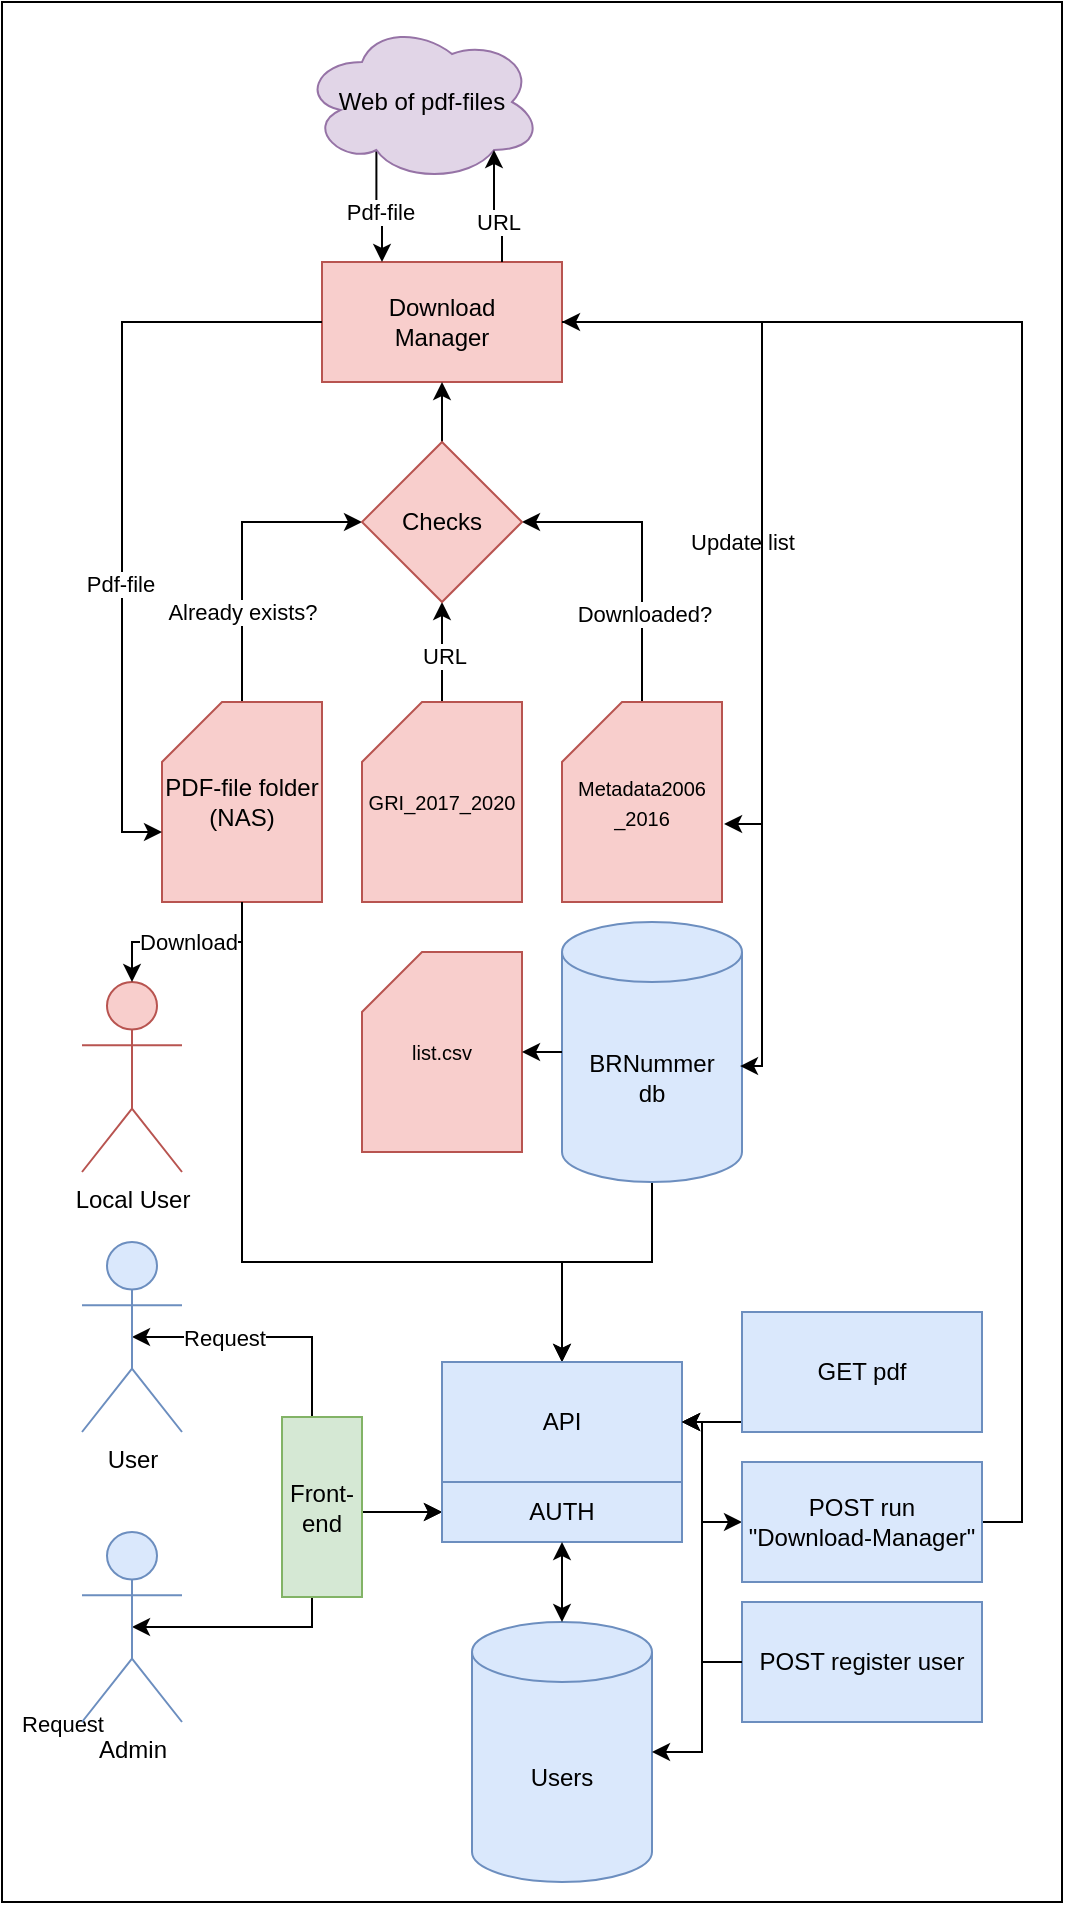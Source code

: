 <mxfile version="24.2.3" type="device">
  <diagram name="Side-1" id="DkK2Di8HYiKeLqJ8IuG8">
    <mxGraphModel dx="1434" dy="738" grid="1" gridSize="10" guides="1" tooltips="1" connect="1" arrows="1" fold="1" page="1" pageScale="1" pageWidth="827" pageHeight="1169" math="0" shadow="0">
      <root>
        <mxCell id="0" />
        <mxCell id="1" parent="0" />
        <mxCell id="eEYf0YfA6NWy8jPU72UB-71" value="" style="rounded=0;whiteSpace=wrap;html=1;" vertex="1" parent="1">
          <mxGeometry width="530" height="950" as="geometry" />
        </mxCell>
        <mxCell id="eEYf0YfA6NWy8jPU72UB-1" value="Download&lt;br&gt;Manager" style="rounded=0;whiteSpace=wrap;html=1;fillColor=#f8cecc;strokeColor=#b85450;" vertex="1" parent="1">
          <mxGeometry x="160" y="130" width="120" height="60" as="geometry" />
        </mxCell>
        <mxCell id="eEYf0YfA6NWy8jPU72UB-13" style="edgeStyle=orthogonalEdgeStyle;rounded=0;orthogonalLoop=1;jettySize=auto;html=1;exitX=0.5;exitY=0;exitDx=0;exitDy=0;exitPerimeter=0;entryX=0;entryY=0.5;entryDx=0;entryDy=0;" edge="1" parent="1" source="eEYf0YfA6NWy8jPU72UB-2" target="eEYf0YfA6NWy8jPU72UB-6">
          <mxGeometry relative="1" as="geometry" />
        </mxCell>
        <mxCell id="eEYf0YfA6NWy8jPU72UB-14" value="Already exists?" style="edgeLabel;html=1;align=center;verticalAlign=middle;resizable=0;points=[];" vertex="1" connectable="0" parent="eEYf0YfA6NWy8jPU72UB-13">
          <mxGeometry x="-0.4" relative="1" as="geometry">
            <mxPoint as="offset" />
          </mxGeometry>
        </mxCell>
        <mxCell id="eEYf0YfA6NWy8jPU72UB-54" style="edgeStyle=orthogonalEdgeStyle;rounded=0;orthogonalLoop=1;jettySize=auto;html=1;exitX=0.5;exitY=1;exitDx=0;exitDy=0;exitPerimeter=0;" edge="1" parent="1" source="eEYf0YfA6NWy8jPU72UB-2" target="eEYf0YfA6NWy8jPU72UB-28">
          <mxGeometry relative="1" as="geometry">
            <Array as="points">
              <mxPoint x="120" y="630" />
              <mxPoint x="280" y="630" />
            </Array>
          </mxGeometry>
        </mxCell>
        <mxCell id="eEYf0YfA6NWy8jPU72UB-2" value="PDF-file folder&lt;div&gt;(NAS)&lt;/div&gt;" style="shape=card;whiteSpace=wrap;html=1;fillColor=#f8cecc;strokeColor=#b85450;" vertex="1" parent="1">
          <mxGeometry x="80" y="350" width="80" height="100" as="geometry" />
        </mxCell>
        <mxCell id="eEYf0YfA6NWy8jPU72UB-9" style="edgeStyle=orthogonalEdgeStyle;rounded=0;orthogonalLoop=1;jettySize=auto;html=1;exitX=0.5;exitY=0;exitDx=0;exitDy=0;exitPerimeter=0;entryX=0.5;entryY=1;entryDx=0;entryDy=0;" edge="1" parent="1" source="eEYf0YfA6NWy8jPU72UB-3" target="eEYf0YfA6NWy8jPU72UB-6">
          <mxGeometry relative="1" as="geometry" />
        </mxCell>
        <mxCell id="eEYf0YfA6NWy8jPU72UB-12" value="URL" style="edgeLabel;html=1;align=center;verticalAlign=middle;resizable=0;points=[];" vertex="1" connectable="0" parent="eEYf0YfA6NWy8jPU72UB-9">
          <mxGeometry x="-0.08" y="-1" relative="1" as="geometry">
            <mxPoint as="offset" />
          </mxGeometry>
        </mxCell>
        <mxCell id="eEYf0YfA6NWy8jPU72UB-3" value="&lt;font style=&quot;font-size: 10px;&quot;&gt;GRI_2017_2020&lt;/font&gt;" style="shape=card;whiteSpace=wrap;html=1;fillColor=#f8cecc;strokeColor=#b85450;" vertex="1" parent="1">
          <mxGeometry x="180" y="350" width="80" height="100" as="geometry" />
        </mxCell>
        <mxCell id="eEYf0YfA6NWy8jPU72UB-7" style="edgeStyle=orthogonalEdgeStyle;rounded=0;orthogonalLoop=1;jettySize=auto;html=1;exitX=0.5;exitY=0;exitDx=0;exitDy=0;exitPerimeter=0;entryX=1;entryY=0.5;entryDx=0;entryDy=0;" edge="1" parent="1" source="eEYf0YfA6NWy8jPU72UB-4" target="eEYf0YfA6NWy8jPU72UB-6">
          <mxGeometry relative="1" as="geometry" />
        </mxCell>
        <mxCell id="eEYf0YfA6NWy8jPU72UB-11" value="Downloaded?" style="edgeLabel;html=1;align=center;verticalAlign=middle;resizable=0;points=[];" vertex="1" connectable="0" parent="eEYf0YfA6NWy8jPU72UB-7">
          <mxGeometry x="-0.413" y="-1" relative="1" as="geometry">
            <mxPoint as="offset" />
          </mxGeometry>
        </mxCell>
        <mxCell id="eEYf0YfA6NWy8jPU72UB-4" value="&lt;span style=&quot;font-size: 10px;&quot;&gt;Metadata2006&lt;/span&gt;&lt;div&gt;&lt;span style=&quot;font-size: 10px;&quot;&gt;_2016&lt;/span&gt;&lt;/div&gt;" style="shape=card;whiteSpace=wrap;html=1;fillColor=#f8cecc;strokeColor=#b85450;" vertex="1" parent="1">
          <mxGeometry x="280" y="350" width="80" height="100" as="geometry" />
        </mxCell>
        <mxCell id="eEYf0YfA6NWy8jPU72UB-18" style="edgeStyle=orthogonalEdgeStyle;rounded=0;orthogonalLoop=1;jettySize=auto;html=1;exitX=0.31;exitY=0.8;exitDx=0;exitDy=0;exitPerimeter=0;entryX=0.25;entryY=0;entryDx=0;entryDy=0;" edge="1" parent="1" source="eEYf0YfA6NWy8jPU72UB-5" target="eEYf0YfA6NWy8jPU72UB-1">
          <mxGeometry relative="1" as="geometry" />
        </mxCell>
        <mxCell id="eEYf0YfA6NWy8jPU72UB-20" value="Pdf-file" style="edgeLabel;html=1;align=center;verticalAlign=middle;resizable=0;points=[];" vertex="1" connectable="0" parent="eEYf0YfA6NWy8jPU72UB-18">
          <mxGeometry x="0.054" y="2" relative="1" as="geometry">
            <mxPoint as="offset" />
          </mxGeometry>
        </mxCell>
        <mxCell id="eEYf0YfA6NWy8jPU72UB-5" value="Web of pdf-files" style="ellipse;shape=cloud;whiteSpace=wrap;html=1;fillColor=#e1d5e7;strokeColor=#9673a6;" vertex="1" parent="1">
          <mxGeometry x="150" y="10" width="120" height="80" as="geometry" />
        </mxCell>
        <mxCell id="eEYf0YfA6NWy8jPU72UB-15" style="edgeStyle=orthogonalEdgeStyle;rounded=0;orthogonalLoop=1;jettySize=auto;html=1;exitX=0.5;exitY=0;exitDx=0;exitDy=0;entryX=0.5;entryY=1;entryDx=0;entryDy=0;" edge="1" parent="1" source="eEYf0YfA6NWy8jPU72UB-6" target="eEYf0YfA6NWy8jPU72UB-1">
          <mxGeometry relative="1" as="geometry" />
        </mxCell>
        <mxCell id="eEYf0YfA6NWy8jPU72UB-6" value="Checks" style="rhombus;whiteSpace=wrap;html=1;fillColor=#f8cecc;strokeColor=#b85450;" vertex="1" parent="1">
          <mxGeometry x="180" y="220" width="80" height="80" as="geometry" />
        </mxCell>
        <mxCell id="eEYf0YfA6NWy8jPU72UB-17" style="edgeStyle=orthogonalEdgeStyle;rounded=0;orthogonalLoop=1;jettySize=auto;html=1;exitX=0.75;exitY=0;exitDx=0;exitDy=0;entryX=0.8;entryY=0.8;entryDx=0;entryDy=0;entryPerimeter=0;" edge="1" parent="1" source="eEYf0YfA6NWy8jPU72UB-1" target="eEYf0YfA6NWy8jPU72UB-5">
          <mxGeometry relative="1" as="geometry" />
        </mxCell>
        <mxCell id="eEYf0YfA6NWy8jPU72UB-19" value="URL" style="edgeLabel;html=1;align=center;verticalAlign=middle;resizable=0;points=[];" vertex="1" connectable="0" parent="eEYf0YfA6NWy8jPU72UB-17">
          <mxGeometry x="-0.267" relative="1" as="geometry">
            <mxPoint as="offset" />
          </mxGeometry>
        </mxCell>
        <mxCell id="eEYf0YfA6NWy8jPU72UB-21" style="edgeStyle=orthogonalEdgeStyle;rounded=0;orthogonalLoop=1;jettySize=auto;html=1;exitX=0;exitY=0.5;exitDx=0;exitDy=0;entryX=0;entryY=0;entryDx=0;entryDy=65;entryPerimeter=0;" edge="1" parent="1" source="eEYf0YfA6NWy8jPU72UB-1" target="eEYf0YfA6NWy8jPU72UB-2">
          <mxGeometry relative="1" as="geometry" />
        </mxCell>
        <mxCell id="eEYf0YfA6NWy8jPU72UB-22" value="Pdf-file" style="edgeLabel;html=1;align=center;verticalAlign=middle;resizable=0;points=[];" vertex="1" connectable="0" parent="eEYf0YfA6NWy8jPU72UB-21">
          <mxGeometry x="0.232" y="-1" relative="1" as="geometry">
            <mxPoint as="offset" />
          </mxGeometry>
        </mxCell>
        <mxCell id="eEYf0YfA6NWy8jPU72UB-23" style="edgeStyle=orthogonalEdgeStyle;rounded=0;orthogonalLoop=1;jettySize=auto;html=1;exitX=1;exitY=0.5;exitDx=0;exitDy=0;entryX=1.013;entryY=0.61;entryDx=0;entryDy=0;entryPerimeter=0;" edge="1" parent="1" source="eEYf0YfA6NWy8jPU72UB-1" target="eEYf0YfA6NWy8jPU72UB-4">
          <mxGeometry relative="1" as="geometry" />
        </mxCell>
        <mxCell id="eEYf0YfA6NWy8jPU72UB-24" value="Update list" style="edgeLabel;html=1;align=center;verticalAlign=middle;resizable=0;points=[];" vertex="1" connectable="0" parent="eEYf0YfA6NWy8jPU72UB-23">
          <mxGeometry x="0.205" y="4" relative="1" as="geometry">
            <mxPoint x="-14" y="-13" as="offset" />
          </mxGeometry>
        </mxCell>
        <mxCell id="eEYf0YfA6NWy8jPU72UB-52" style="edgeStyle=orthogonalEdgeStyle;rounded=0;orthogonalLoop=1;jettySize=auto;html=1;exitX=0.5;exitY=1;exitDx=0;exitDy=0;exitPerimeter=0;entryX=0.5;entryY=0;entryDx=0;entryDy=0;" edge="1" parent="1" source="eEYf0YfA6NWy8jPU72UB-25" target="eEYf0YfA6NWy8jPU72UB-28">
          <mxGeometry relative="1" as="geometry">
            <Array as="points">
              <mxPoint x="325" y="630" />
              <mxPoint x="280" y="630" />
            </Array>
          </mxGeometry>
        </mxCell>
        <mxCell id="eEYf0YfA6NWy8jPU72UB-25" value="BRNummer&lt;div&gt;db&lt;/div&gt;" style="shape=cylinder3;whiteSpace=wrap;html=1;boundedLbl=1;backgroundOutline=1;size=15;fillColor=#dae8fc;strokeColor=#6c8ebf;" vertex="1" parent="1">
          <mxGeometry x="280" y="460" width="90" height="130" as="geometry" />
        </mxCell>
        <mxCell id="eEYf0YfA6NWy8jPU72UB-26" style="edgeStyle=orthogonalEdgeStyle;rounded=0;orthogonalLoop=1;jettySize=auto;html=1;exitX=1;exitY=0.5;exitDx=0;exitDy=0;entryX=0.989;entryY=0.554;entryDx=0;entryDy=0;entryPerimeter=0;" edge="1" parent="1" source="eEYf0YfA6NWy8jPU72UB-1" target="eEYf0YfA6NWy8jPU72UB-25">
          <mxGeometry relative="1" as="geometry">
            <Array as="points">
              <mxPoint x="380" y="160" />
              <mxPoint x="380" y="532" />
            </Array>
          </mxGeometry>
        </mxCell>
        <mxCell id="eEYf0YfA6NWy8jPU72UB-27" value="Users" style="shape=cylinder3;whiteSpace=wrap;html=1;boundedLbl=1;backgroundOutline=1;size=15;fillColor=#dae8fc;strokeColor=#6c8ebf;" vertex="1" parent="1">
          <mxGeometry x="235" y="810" width="90" height="130" as="geometry" />
        </mxCell>
        <mxCell id="eEYf0YfA6NWy8jPU72UB-28" value="API" style="rounded=0;whiteSpace=wrap;html=1;fillColor=#dae8fc;strokeColor=#6c8ebf;" vertex="1" parent="1">
          <mxGeometry x="220" y="680" width="120" height="60" as="geometry" />
        </mxCell>
        <mxCell id="eEYf0YfA6NWy8jPU72UB-50" style="edgeStyle=orthogonalEdgeStyle;rounded=0;orthogonalLoop=1;jettySize=auto;html=1;exitX=0.5;exitY=0.5;exitDx=0;exitDy=0;exitPerimeter=0;entryX=0;entryY=0.5;entryDx=0;entryDy=0;startArrow=classic;startFill=1;" edge="1" parent="1" source="eEYf0YfA6NWy8jPU72UB-29" target="eEYf0YfA6NWy8jPU72UB-36">
          <mxGeometry relative="1" as="geometry" />
        </mxCell>
        <mxCell id="eEYf0YfA6NWy8jPU72UB-56" value="Request" style="edgeLabel;html=1;align=center;verticalAlign=middle;resizable=0;points=[];" vertex="1" connectable="0" parent="eEYf0YfA6NWy8jPU72UB-50">
          <mxGeometry x="-0.621" y="-3" relative="1" as="geometry">
            <mxPoint y="-3" as="offset" />
          </mxGeometry>
        </mxCell>
        <mxCell id="eEYf0YfA6NWy8jPU72UB-29" value="User" style="shape=umlActor;verticalLabelPosition=bottom;verticalAlign=top;html=1;outlineConnect=0;fillColor=#dae8fc;strokeColor=#6c8ebf;" vertex="1" parent="1">
          <mxGeometry x="40" y="620" width="50" height="95" as="geometry" />
        </mxCell>
        <mxCell id="eEYf0YfA6NWy8jPU72UB-51" style="edgeStyle=orthogonalEdgeStyle;rounded=0;orthogonalLoop=1;jettySize=auto;html=1;exitX=0.5;exitY=0.5;exitDx=0;exitDy=0;exitPerimeter=0;entryX=0;entryY=0.5;entryDx=0;entryDy=0;startArrow=classic;startFill=1;" edge="1" parent="1" source="eEYf0YfA6NWy8jPU72UB-33" target="eEYf0YfA6NWy8jPU72UB-36">
          <mxGeometry relative="1" as="geometry" />
        </mxCell>
        <mxCell id="eEYf0YfA6NWy8jPU72UB-55" value="Request" style="edgeLabel;html=1;align=center;verticalAlign=middle;resizable=0;points=[];" vertex="1" connectable="0" parent="eEYf0YfA6NWy8jPU72UB-51">
          <mxGeometry x="-0.586" y="-2" relative="1" as="geometry">
            <mxPoint x="-79" y="46" as="offset" />
          </mxGeometry>
        </mxCell>
        <mxCell id="eEYf0YfA6NWy8jPU72UB-33" value="Admin" style="shape=umlActor;verticalLabelPosition=bottom;verticalAlign=top;html=1;outlineConnect=0;fillColor=#dae8fc;strokeColor=#6c8ebf;" vertex="1" parent="1">
          <mxGeometry x="40" y="765" width="50" height="95" as="geometry" />
        </mxCell>
        <mxCell id="eEYf0YfA6NWy8jPU72UB-57" style="edgeStyle=orthogonalEdgeStyle;rounded=0;orthogonalLoop=1;jettySize=auto;html=1;exitX=0;exitY=0.5;exitDx=0;exitDy=0;entryX=1;entryY=0.5;entryDx=0;entryDy=0;" edge="1" parent="1" source="eEYf0YfA6NWy8jPU72UB-34" target="eEYf0YfA6NWy8jPU72UB-28">
          <mxGeometry relative="1" as="geometry">
            <Array as="points">
              <mxPoint x="370" y="710" />
            </Array>
          </mxGeometry>
        </mxCell>
        <mxCell id="eEYf0YfA6NWy8jPU72UB-34" value="GET pdf" style="rounded=0;whiteSpace=wrap;html=1;fillColor=#dae8fc;strokeColor=#6c8ebf;" vertex="1" parent="1">
          <mxGeometry x="370" y="655" width="120" height="60" as="geometry" />
        </mxCell>
        <mxCell id="eEYf0YfA6NWy8jPU72UB-58" style="edgeStyle=orthogonalEdgeStyle;rounded=0;orthogonalLoop=1;jettySize=auto;html=1;exitX=0;exitY=0.5;exitDx=0;exitDy=0;entryX=1;entryY=0.5;entryDx=0;entryDy=0;startArrow=classic;startFill=1;" edge="1" parent="1" source="eEYf0YfA6NWy8jPU72UB-35" target="eEYf0YfA6NWy8jPU72UB-28">
          <mxGeometry relative="1" as="geometry" />
        </mxCell>
        <mxCell id="eEYf0YfA6NWy8jPU72UB-59" style="edgeStyle=orthogonalEdgeStyle;rounded=0;orthogonalLoop=1;jettySize=auto;html=1;exitX=1;exitY=0.5;exitDx=0;exitDy=0;entryX=1;entryY=0.5;entryDx=0;entryDy=0;" edge="1" parent="1" source="eEYf0YfA6NWy8jPU72UB-35" target="eEYf0YfA6NWy8jPU72UB-1">
          <mxGeometry relative="1" as="geometry" />
        </mxCell>
        <mxCell id="eEYf0YfA6NWy8jPU72UB-35" value="POST run &quot;Download-Manager&quot;" style="rounded=0;whiteSpace=wrap;html=1;fillColor=#dae8fc;strokeColor=#6c8ebf;" vertex="1" parent="1">
          <mxGeometry x="370" y="730" width="120" height="60" as="geometry" />
        </mxCell>
        <mxCell id="eEYf0YfA6NWy8jPU72UB-36" value="AUTH" style="rounded=0;whiteSpace=wrap;html=1;fillColor=#dae8fc;strokeColor=#6c8ebf;" vertex="1" parent="1">
          <mxGeometry x="220" y="740" width="120" height="30" as="geometry" />
        </mxCell>
        <mxCell id="eEYf0YfA6NWy8jPU72UB-37" value="Local User" style="shape=umlActor;verticalLabelPosition=bottom;verticalAlign=top;html=1;outlineConnect=0;fillColor=#f8cecc;strokeColor=#b85450;" vertex="1" parent="1">
          <mxGeometry x="40" y="490" width="50" height="95" as="geometry" />
        </mxCell>
        <mxCell id="eEYf0YfA6NWy8jPU72UB-40" style="edgeStyle=orthogonalEdgeStyle;rounded=0;orthogonalLoop=1;jettySize=auto;html=1;exitX=0.5;exitY=1;exitDx=0;exitDy=0;exitPerimeter=0;entryX=0.5;entryY=0;entryDx=0;entryDy=0;entryPerimeter=0;" edge="1" parent="1" source="eEYf0YfA6NWy8jPU72UB-2" target="eEYf0YfA6NWy8jPU72UB-37">
          <mxGeometry relative="1" as="geometry" />
        </mxCell>
        <mxCell id="eEYf0YfA6NWy8jPU72UB-41" value="Download" style="edgeLabel;html=1;align=center;verticalAlign=middle;resizable=0;points=[];" vertex="1" connectable="0" parent="eEYf0YfA6NWy8jPU72UB-40">
          <mxGeometry x="-0.011" relative="1" as="geometry">
            <mxPoint as="offset" />
          </mxGeometry>
        </mxCell>
        <mxCell id="eEYf0YfA6NWy8jPU72UB-60" style="edgeStyle=orthogonalEdgeStyle;rounded=0;orthogonalLoop=1;jettySize=auto;html=1;exitX=0.5;exitY=1;exitDx=0;exitDy=0;entryX=0.5;entryY=0;entryDx=0;entryDy=0;entryPerimeter=0;startArrow=classic;startFill=1;" edge="1" parent="1" source="eEYf0YfA6NWy8jPU72UB-36" target="eEYf0YfA6NWy8jPU72UB-27">
          <mxGeometry relative="1" as="geometry" />
        </mxCell>
        <mxCell id="eEYf0YfA6NWy8jPU72UB-62" style="edgeStyle=orthogonalEdgeStyle;rounded=0;orthogonalLoop=1;jettySize=auto;html=1;exitX=0;exitY=0.5;exitDx=0;exitDy=0;entryX=1;entryY=0.5;entryDx=0;entryDy=0;" edge="1" parent="1" source="eEYf0YfA6NWy8jPU72UB-61" target="eEYf0YfA6NWy8jPU72UB-28">
          <mxGeometry relative="1" as="geometry">
            <Array as="points">
              <mxPoint x="350" y="830" />
              <mxPoint x="350" y="710" />
            </Array>
          </mxGeometry>
        </mxCell>
        <mxCell id="eEYf0YfA6NWy8jPU72UB-61" value="POST register user" style="rounded=0;whiteSpace=wrap;html=1;fillColor=#dae8fc;strokeColor=#6c8ebf;" vertex="1" parent="1">
          <mxGeometry x="370" y="800" width="120" height="60" as="geometry" />
        </mxCell>
        <mxCell id="eEYf0YfA6NWy8jPU72UB-63" value="&lt;font style=&quot;font-size: 10px;&quot;&gt;list.csv&lt;/font&gt;" style="shape=card;whiteSpace=wrap;html=1;fillColor=#f8cecc;strokeColor=#b85450;" vertex="1" parent="1">
          <mxGeometry x="180" y="475" width="80" height="100" as="geometry" />
        </mxCell>
        <mxCell id="eEYf0YfA6NWy8jPU72UB-64" style="edgeStyle=orthogonalEdgeStyle;rounded=0;orthogonalLoop=1;jettySize=auto;html=1;exitX=0;exitY=0.5;exitDx=0;exitDy=0;exitPerimeter=0;entryX=1;entryY=0.5;entryDx=0;entryDy=0;entryPerimeter=0;" edge="1" parent="1" source="eEYf0YfA6NWy8jPU72UB-25" target="eEYf0YfA6NWy8jPU72UB-63">
          <mxGeometry relative="1" as="geometry" />
        </mxCell>
        <mxCell id="eEYf0YfA6NWy8jPU72UB-65" style="edgeStyle=orthogonalEdgeStyle;rounded=0;orthogonalLoop=1;jettySize=auto;html=1;exitX=0;exitY=0.5;exitDx=0;exitDy=0;entryX=1;entryY=0.5;entryDx=0;entryDy=0;entryPerimeter=0;" edge="1" parent="1" source="eEYf0YfA6NWy8jPU72UB-61" target="eEYf0YfA6NWy8jPU72UB-27">
          <mxGeometry relative="1" as="geometry">
            <Array as="points">
              <mxPoint x="350" y="830" />
              <mxPoint x="350" y="875" />
            </Array>
          </mxGeometry>
        </mxCell>
        <mxCell id="eEYf0YfA6NWy8jPU72UB-66" value="Front-end" style="rounded=0;whiteSpace=wrap;html=1;fillColor=#d5e8d4;strokeColor=#82b366;" vertex="1" parent="1">
          <mxGeometry x="140" y="707.5" width="40" height="90" as="geometry" />
        </mxCell>
      </root>
    </mxGraphModel>
  </diagram>
</mxfile>

